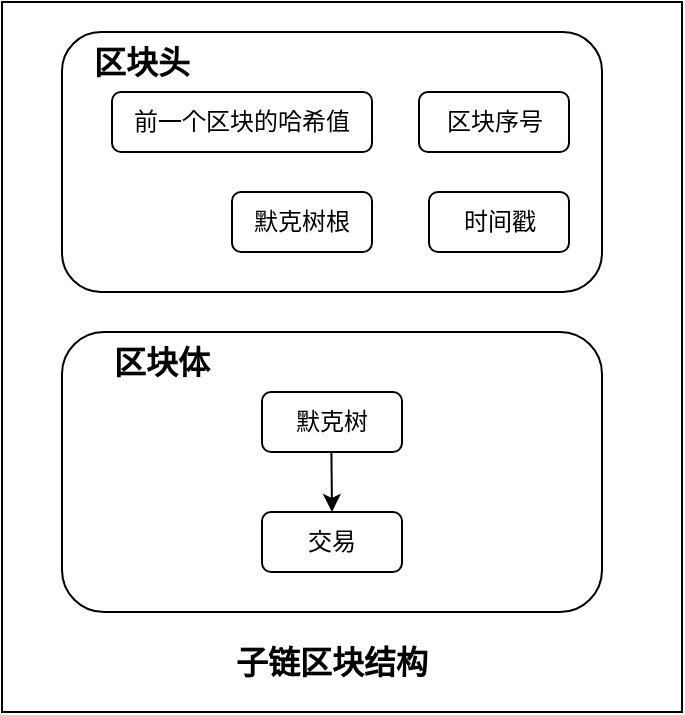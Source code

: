 <mxfile version="21.3.5" type="github">
  <diagram id="3rsK4sRMyDqufHuRaAZe" name="Page-1">
    <mxGraphModel dx="1434" dy="764" grid="1" gridSize="10" guides="1" tooltips="1" connect="1" arrows="1" fold="1" page="1" pageScale="1" pageWidth="827" pageHeight="1169" math="0" shadow="0">
      <root>
        <mxCell id="0" />
        <mxCell id="1" parent="0" />
        <mxCell id="qHMN80uRtJzd7lJNe_CB-1" value="" style="rounded=0;whiteSpace=wrap;html=1;strokeColor=default;fontFamily=宋体;fontSize=12;fontColor=default;fillColor=none;" vertex="1" parent="1">
          <mxGeometry x="550" y="275" width="340" height="355" as="geometry" />
        </mxCell>
        <mxCell id="qHMN80uRtJzd7lJNe_CB-2" value="" style="rounded=1;whiteSpace=wrap;html=1;fillColor=none;fontFamily=宋体;" vertex="1" parent="1">
          <mxGeometry x="580" y="440" width="270" height="140" as="geometry" />
        </mxCell>
        <mxCell id="qHMN80uRtJzd7lJNe_CB-3" value="" style="rounded=1;whiteSpace=wrap;html=1;fillColor=none;fontFamily=宋体;" vertex="1" parent="1">
          <mxGeometry x="580" y="290" width="270" height="130" as="geometry" />
        </mxCell>
        <mxCell id="qHMN80uRtJzd7lJNe_CB-4" value="前一个区块的哈希值" style="rounded=1;whiteSpace=wrap;html=1;fillColor=default;fontFamily=宋体;" vertex="1" parent="1">
          <mxGeometry x="605" y="320" width="130" height="30" as="geometry" />
        </mxCell>
        <mxCell id="qHMN80uRtJzd7lJNe_CB-5" value="默克树根" style="rounded=1;whiteSpace=wrap;html=1;fillColor=default;fontFamily=宋体;" vertex="1" parent="1">
          <mxGeometry x="665" y="370" width="70" height="30" as="geometry" />
        </mxCell>
        <mxCell id="qHMN80uRtJzd7lJNe_CB-6" value="时间戳" style="rounded=1;whiteSpace=wrap;html=1;fillColor=default;fontFamily=宋体;" vertex="1" parent="1">
          <mxGeometry x="763.5" y="370" width="70" height="30" as="geometry" />
        </mxCell>
        <mxCell id="qHMN80uRtJzd7lJNe_CB-7" value="&lt;span style=&quot;font-size: 16px;&quot;&gt;&lt;b&gt;区块体&lt;/b&gt;&lt;/span&gt;" style="text;html=1;strokeColor=none;fillColor=none;align=center;verticalAlign=middle;whiteSpace=wrap;rounded=0;fontFamily=宋体;" vertex="1" parent="1">
          <mxGeometry x="570" y="440" width="120" height="30" as="geometry" />
        </mxCell>
        <mxCell id="qHMN80uRtJzd7lJNe_CB-8" value="&lt;span style=&quot;font-size: 16px;&quot;&gt;&lt;b&gt;区块头&lt;/b&gt;&lt;/span&gt;" style="text;html=1;strokeColor=none;fillColor=none;align=center;verticalAlign=middle;whiteSpace=wrap;rounded=0;fontFamily=宋体;" vertex="1" parent="1">
          <mxGeometry x="560" y="290" width="120" height="30" as="geometry" />
        </mxCell>
        <mxCell id="qHMN80uRtJzd7lJNe_CB-9" value="区块序号" style="rounded=1;whiteSpace=wrap;html=1;fillColor=default;fontFamily=宋体;" vertex="1" parent="1">
          <mxGeometry x="758.5" y="320" width="75" height="30" as="geometry" />
        </mxCell>
        <mxCell id="qHMN80uRtJzd7lJNe_CB-10" value="默克树" style="rounded=1;whiteSpace=wrap;html=1;fillColor=default;fontFamily=宋体;" vertex="1" parent="1">
          <mxGeometry x="680" y="470" width="70" height="30" as="geometry" />
        </mxCell>
        <mxCell id="qHMN80uRtJzd7lJNe_CB-11" value="&lt;span style=&quot;font-size: 16px;&quot;&gt;&lt;b&gt;子链区块结构&lt;/b&gt;&lt;/span&gt;" style="text;html=1;strokeColor=none;fillColor=none;align=center;verticalAlign=middle;whiteSpace=wrap;rounded=0;fontFamily=宋体;" vertex="1" parent="1">
          <mxGeometry x="655" y="590" width="120" height="30" as="geometry" />
        </mxCell>
        <mxCell id="qHMN80uRtJzd7lJNe_CB-15" value="交易" style="rounded=1;whiteSpace=wrap;html=1;fillColor=default;" vertex="1" parent="1">
          <mxGeometry x="680" y="530" width="70" height="30" as="geometry" />
        </mxCell>
        <mxCell id="qHMN80uRtJzd7lJNe_CB-16" value="" style="edgeStyle=orthogonalEdgeStyle;rounded=0;orthogonalLoop=1;jettySize=auto;html=1;fontFamily=Helvetica;fontSize=12;fontColor=default;entryX=0.5;entryY=0;entryDx=0;entryDy=0;" edge="1" parent="1" target="qHMN80uRtJzd7lJNe_CB-15">
          <mxGeometry relative="1" as="geometry">
            <mxPoint x="714.71" y="500" as="sourcePoint" />
            <mxPoint x="714.71" y="520" as="targetPoint" />
          </mxGeometry>
        </mxCell>
      </root>
    </mxGraphModel>
  </diagram>
</mxfile>
